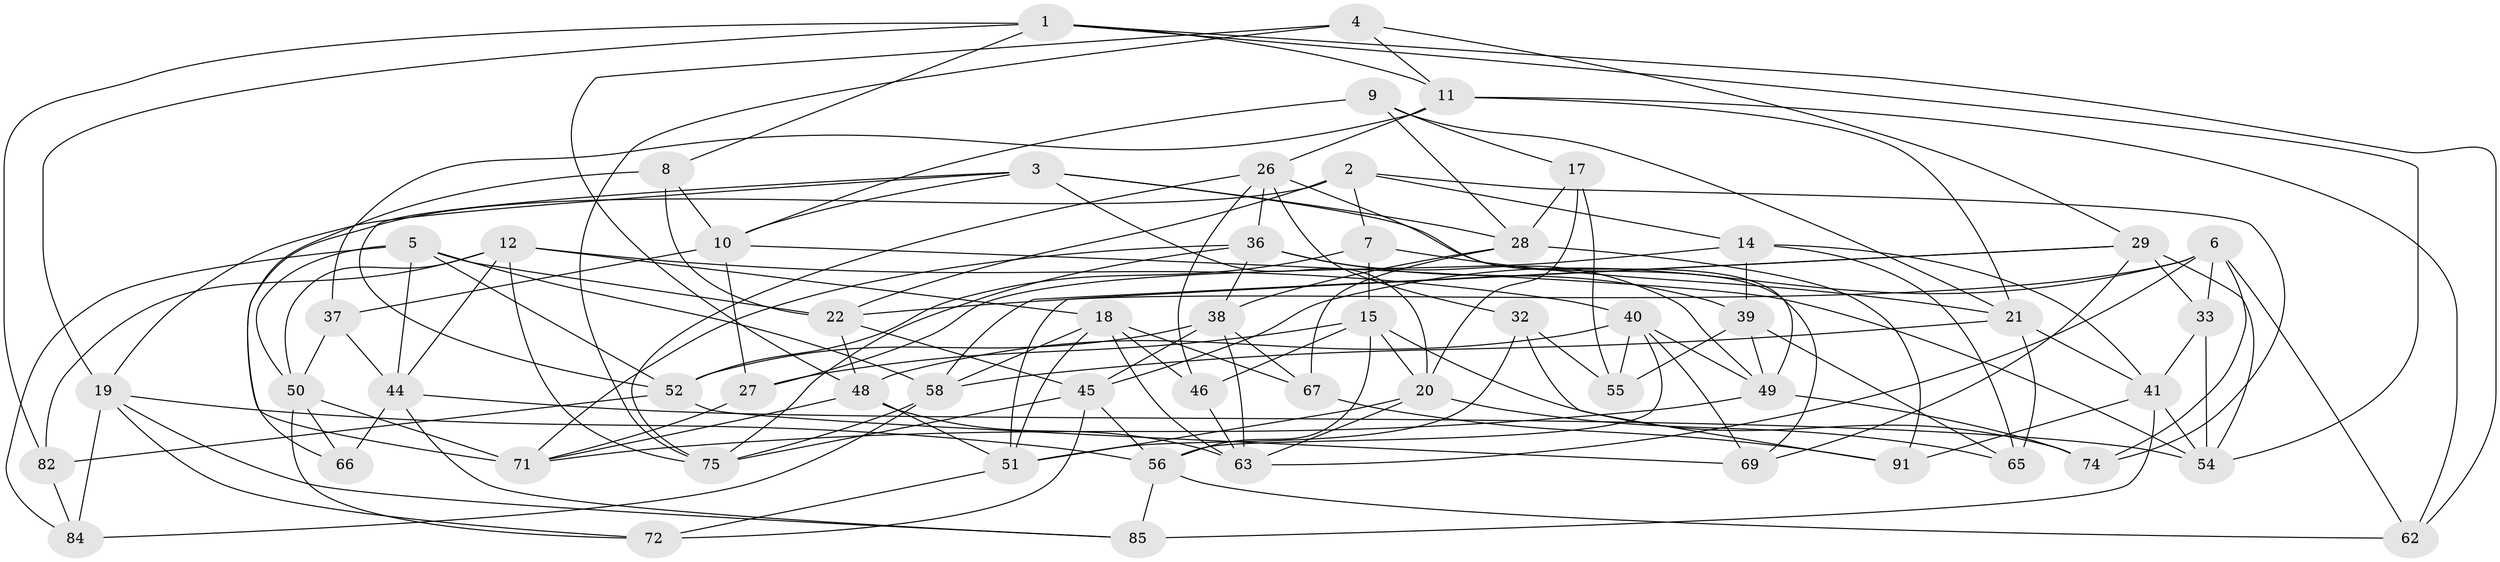 // Generated by graph-tools (version 1.1) at 2025/52/02/27/25 19:52:33]
// undirected, 58 vertices, 150 edges
graph export_dot {
graph [start="1"]
  node [color=gray90,style=filled];
  1 [super="+60"];
  2 [super="+24"];
  3 [super="+23"];
  4;
  5 [super="+25"];
  6 [super="+13"];
  7;
  8;
  9;
  10 [super="+42"];
  11 [super="+93"];
  12 [super="+16"];
  14 [super="+73"];
  15 [super="+34"];
  17;
  18 [super="+30"];
  19 [super="+43"];
  20 [super="+80"];
  21 [super="+86"];
  22 [super="+35"];
  26 [super="+68"];
  27;
  28 [super="+90"];
  29 [super="+31"];
  32;
  33;
  36 [super="+77"];
  37;
  38 [super="+92"];
  39 [super="+47"];
  40 [super="+94"];
  41 [super="+79"];
  44 [super="+81"];
  45 [super="+61"];
  46;
  48 [super="+89"];
  49 [super="+70"];
  50 [super="+83"];
  51 [super="+53"];
  52 [super="+57"];
  54 [super="+78"];
  55;
  56 [super="+59"];
  58 [super="+64"];
  62;
  63 [super="+87"];
  65;
  66;
  67;
  69;
  71 [super="+88"];
  72;
  74;
  75 [super="+76"];
  82;
  84;
  85;
  91;
  1 -- 62;
  1 -- 19;
  1 -- 8;
  1 -- 82;
  1 -- 54;
  1 -- 11;
  2 -- 66 [weight=2];
  2 -- 7;
  2 -- 14;
  2 -- 74;
  2 -- 22;
  3 -- 52;
  3 -- 69;
  3 -- 19;
  3 -- 10;
  3 -- 20;
  3 -- 28;
  4 -- 75;
  4 -- 11;
  4 -- 29;
  4 -- 48;
  5 -- 50;
  5 -- 22;
  5 -- 84;
  5 -- 58;
  5 -- 44;
  5 -- 52;
  6 -- 45;
  6 -- 74;
  6 -- 22;
  6 -- 62;
  6 -- 33;
  6 -- 63;
  7 -- 52;
  7 -- 21;
  7 -- 15;
  8 -- 10;
  8 -- 22;
  8 -- 71;
  9 -- 17;
  9 -- 21;
  9 -- 28;
  9 -- 10;
  10 -- 27;
  10 -- 37;
  10 -- 54;
  11 -- 62;
  11 -- 26;
  11 -- 21;
  11 -- 37;
  12 -- 40;
  12 -- 82;
  12 -- 18;
  12 -- 50;
  12 -- 44;
  12 -- 75;
  14 -- 27;
  14 -- 65;
  14 -- 39 [weight=2];
  14 -- 41;
  15 -- 74;
  15 -- 46;
  15 -- 20;
  15 -- 27;
  15 -- 56;
  17 -- 55;
  17 -- 20;
  17 -- 28;
  18 -- 67;
  18 -- 46;
  18 -- 63;
  18 -- 58;
  18 -- 51;
  19 -- 72;
  19 -- 56;
  19 -- 84;
  19 -- 85;
  20 -- 65;
  20 -- 63;
  20 -- 51;
  21 -- 65;
  21 -- 41;
  21 -- 58;
  22 -- 48;
  22 -- 45;
  26 -- 46;
  26 -- 75;
  26 -- 36;
  26 -- 32;
  26 -- 49;
  27 -- 71;
  28 -- 38;
  28 -- 91;
  28 -- 67;
  29 -- 58;
  29 -- 33;
  29 -- 69;
  29 -- 51;
  29 -- 54;
  32 -- 91;
  32 -- 55;
  32 -- 51;
  33 -- 41;
  33 -- 54;
  36 -- 49;
  36 -- 75;
  36 -- 39;
  36 -- 38;
  36 -- 71;
  37 -- 50;
  37 -- 44;
  38 -- 67;
  38 -- 45;
  38 -- 63;
  38 -- 52;
  39 -- 65;
  39 -- 55;
  39 -- 49;
  40 -- 49;
  40 -- 69;
  40 -- 55;
  40 -- 56;
  40 -- 48;
  41 -- 91;
  41 -- 85;
  41 -- 54;
  44 -- 66;
  44 -- 54;
  44 -- 85;
  45 -- 56;
  45 -- 72;
  45 -- 75;
  46 -- 63;
  48 -- 51;
  48 -- 71;
  48 -- 63;
  49 -- 74;
  49 -- 71;
  50 -- 72;
  50 -- 66;
  50 -- 71;
  51 -- 72;
  52 -- 69;
  52 -- 82;
  56 -- 85;
  56 -- 62;
  58 -- 75;
  58 -- 84;
  67 -- 91;
  82 -- 84;
}
